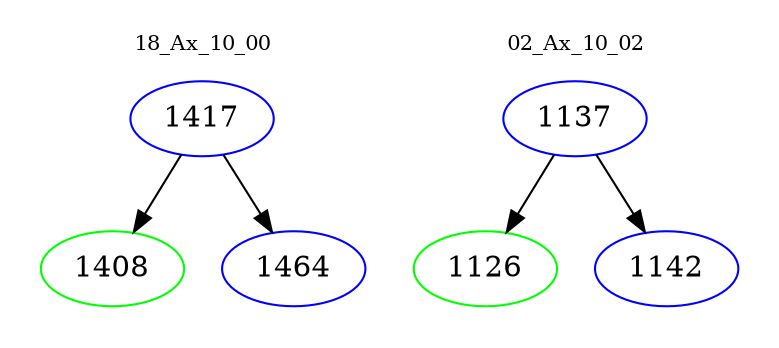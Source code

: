 digraph{
subgraph cluster_0 {
color = white
label = "18_Ax_10_00";
fontsize=10;
T0_1417 [label="1417", color="blue"]
T0_1417 -> T0_1408 [color="black"]
T0_1408 [label="1408", color="green"]
T0_1417 -> T0_1464 [color="black"]
T0_1464 [label="1464", color="blue"]
}
subgraph cluster_1 {
color = white
label = "02_Ax_10_02";
fontsize=10;
T1_1137 [label="1137", color="blue"]
T1_1137 -> T1_1126 [color="black"]
T1_1126 [label="1126", color="green"]
T1_1137 -> T1_1142 [color="black"]
T1_1142 [label="1142", color="blue"]
}
}
